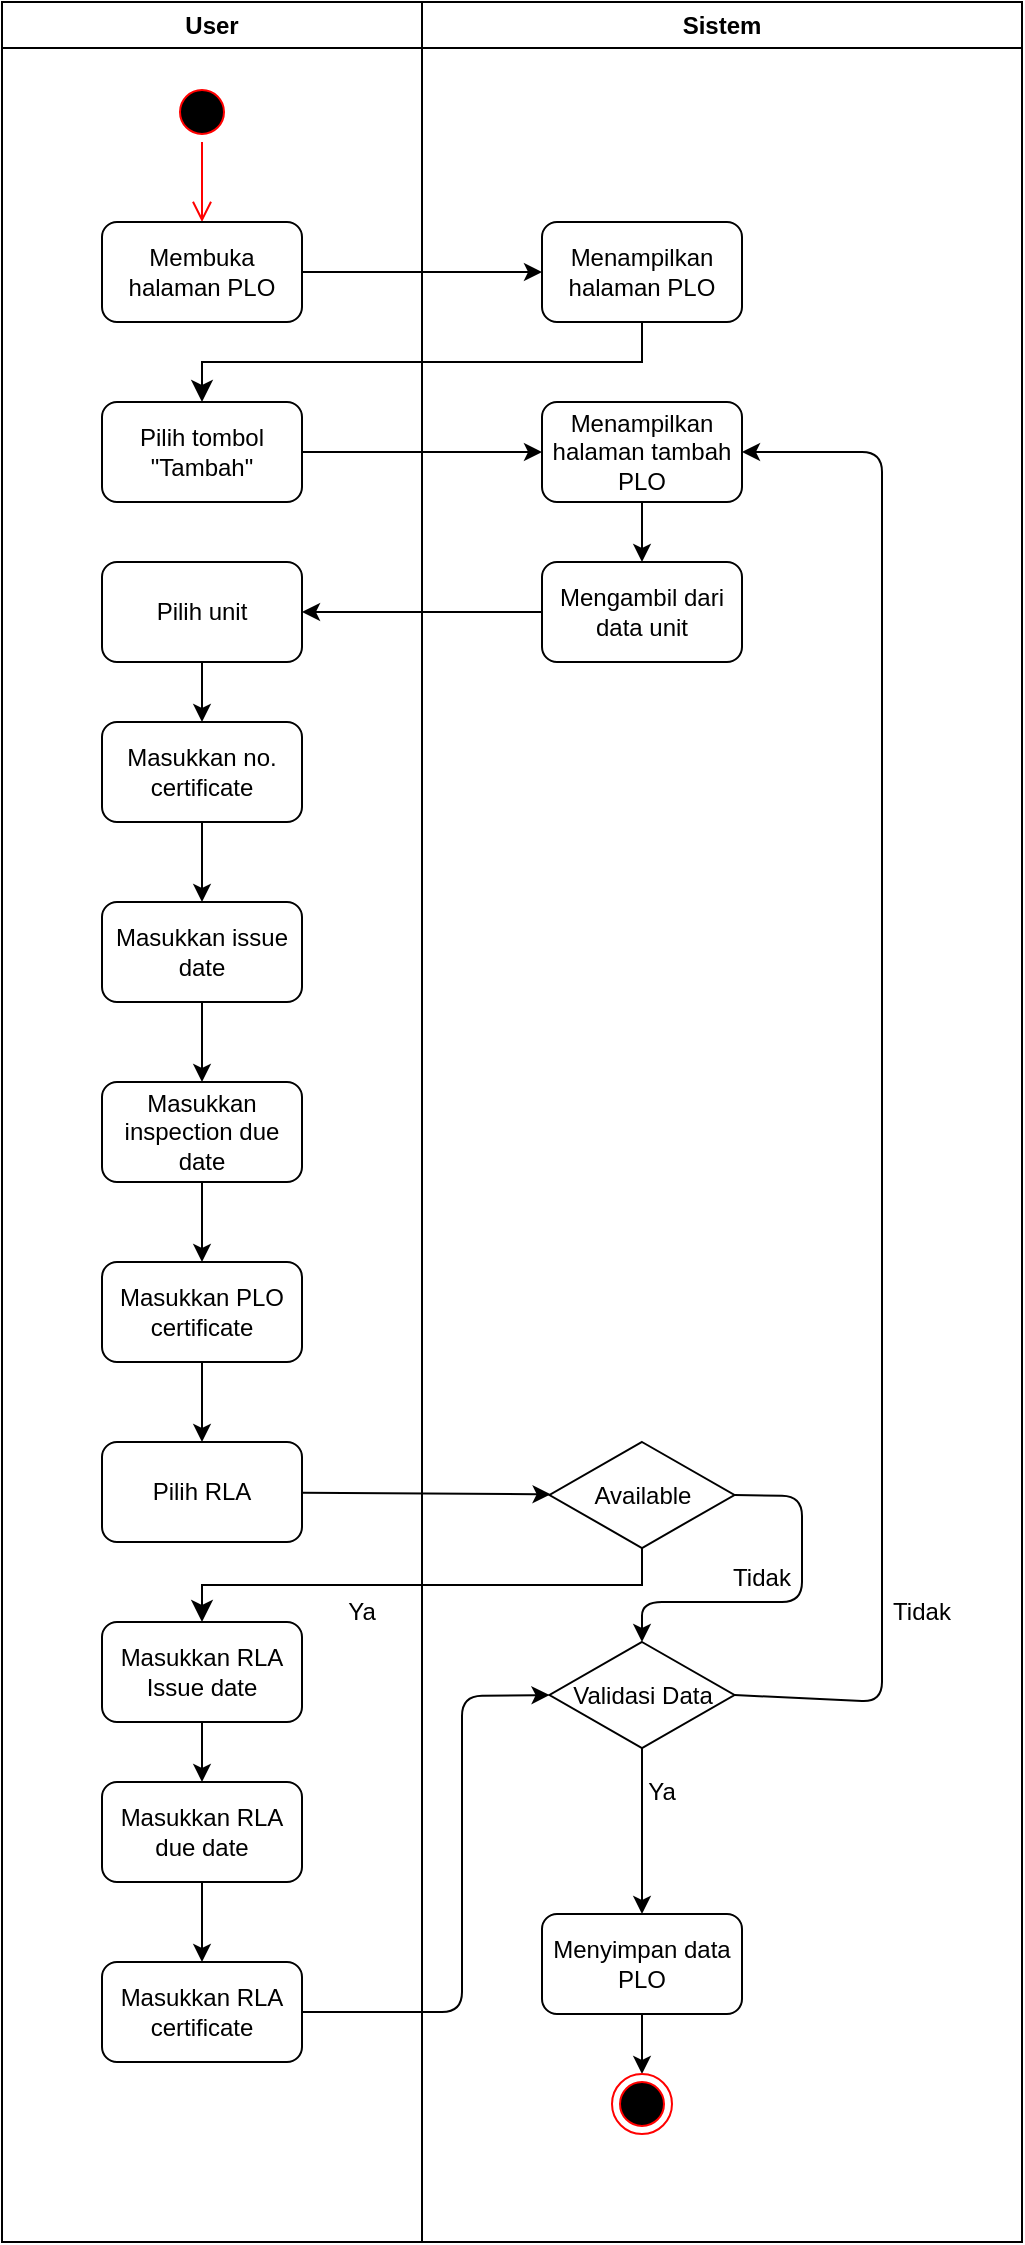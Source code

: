 <mxfile>
    <diagram id="U6ML3f8_gh33GayiqLVN" name="Page-1">
        <mxGraphModel dx="446" dy="286" grid="1" gridSize="10" guides="1" tooltips="1" connect="1" arrows="1" fold="1" page="1" pageScale="1" pageWidth="850" pageHeight="1100" math="0" shadow="0">
            <root>
                <mxCell id="0"/>
                <mxCell id="1" parent="0"/>
                <mxCell id="3" value="User" style="swimlane;whiteSpace=wrap;html=1;" parent="1" vertex="1">
                    <mxGeometry x="120" y="40" width="210" height="1120" as="geometry"/>
                </mxCell>
                <mxCell id="4" value="" style="ellipse;html=1;shape=startState;fillColor=#000000;strokeColor=#ff0000;" parent="3" vertex="1">
                    <mxGeometry x="85" y="40" width="30" height="30" as="geometry"/>
                </mxCell>
                <mxCell id="5" value="" style="edgeStyle=orthogonalEdgeStyle;html=1;verticalAlign=bottom;endArrow=open;endSize=8;strokeColor=#ff0000;" parent="3" source="4" edge="1">
                    <mxGeometry relative="1" as="geometry">
                        <mxPoint x="100" y="110" as="targetPoint"/>
                    </mxGeometry>
                </mxCell>
                <mxCell id="6" value="Membuka halaman PLO" style="rounded=1;whiteSpace=wrap;html=1;" parent="3" vertex="1">
                    <mxGeometry x="50" y="110" width="100" height="50" as="geometry"/>
                </mxCell>
                <mxCell id="8" value="Pilih tombol &quot;Tambah&quot;" style="rounded=1;whiteSpace=wrap;html=1;" parent="3" vertex="1">
                    <mxGeometry x="50" y="200" width="100" height="50" as="geometry"/>
                </mxCell>
                <mxCell id="116" value="" style="edgeStyle=none;html=1;" parent="3" source="9" target="10" edge="1">
                    <mxGeometry relative="1" as="geometry"/>
                </mxCell>
                <mxCell id="9" value="Pilih unit" style="rounded=1;whiteSpace=wrap;html=1;" parent="3" vertex="1">
                    <mxGeometry x="50" y="280" width="100" height="50" as="geometry"/>
                </mxCell>
                <mxCell id="39" value="" style="edgeStyle=none;html=1;entryX=0.5;entryY=0;entryDx=0;entryDy=0;" parent="3" source="10" target="12" edge="1">
                    <mxGeometry relative="1" as="geometry">
                        <mxPoint x="100" y="440.0" as="targetPoint"/>
                    </mxGeometry>
                </mxCell>
                <mxCell id="10" value="Masukkan no. certificate" style="rounded=1;whiteSpace=wrap;html=1;" parent="3" vertex="1">
                    <mxGeometry x="50" y="360" width="100" height="50" as="geometry"/>
                </mxCell>
                <mxCell id="41" value="" style="edgeStyle=none;html=1;" parent="3" source="12" target="40" edge="1">
                    <mxGeometry relative="1" as="geometry"/>
                </mxCell>
                <mxCell id="12" value="Masukkan issue date" style="rounded=1;whiteSpace=wrap;html=1;" parent="3" vertex="1">
                    <mxGeometry x="50" y="450" width="100" height="50" as="geometry"/>
                </mxCell>
                <mxCell id="43" value="" style="edgeStyle=none;html=1;" parent="3" source="40" target="42" edge="1">
                    <mxGeometry relative="1" as="geometry"/>
                </mxCell>
                <mxCell id="40" value="Masukkan inspection due date" style="rounded=1;whiteSpace=wrap;html=1;" parent="3" vertex="1">
                    <mxGeometry x="50" y="540" width="100" height="50" as="geometry"/>
                </mxCell>
                <mxCell id="89" value="" style="edgeStyle=none;html=1;" parent="3" source="42" target="88" edge="1">
                    <mxGeometry relative="1" as="geometry"/>
                </mxCell>
                <mxCell id="42" value="Masukkan PLO certificate" style="rounded=1;whiteSpace=wrap;html=1;" parent="3" vertex="1">
                    <mxGeometry x="50" y="630" width="100" height="50" as="geometry"/>
                </mxCell>
                <mxCell id="51" value="" style="edgeStyle=none;html=1;" parent="3" source="46" target="50" edge="1">
                    <mxGeometry relative="1" as="geometry"/>
                </mxCell>
                <mxCell id="46" value="Masukkan RLA Issue date" style="rounded=1;whiteSpace=wrap;html=1;" parent="3" vertex="1">
                    <mxGeometry x="50" y="810" width="100" height="50" as="geometry"/>
                </mxCell>
                <mxCell id="53" value="" style="edgeStyle=none;html=1;" parent="3" source="50" target="52" edge="1">
                    <mxGeometry relative="1" as="geometry"/>
                </mxCell>
                <mxCell id="50" value="Masukkan RLA due date" style="rounded=1;whiteSpace=wrap;html=1;" parent="3" vertex="1">
                    <mxGeometry x="50" y="890" width="100" height="50" as="geometry"/>
                </mxCell>
                <mxCell id="52" value="Masukkan RLA certificate" style="rounded=1;whiteSpace=wrap;html=1;" parent="3" vertex="1">
                    <mxGeometry x="50" y="980" width="100" height="50" as="geometry"/>
                </mxCell>
                <mxCell id="88" value="Pilih RLA" style="rounded=1;whiteSpace=wrap;html=1;" parent="3" vertex="1">
                    <mxGeometry x="50" y="720" width="100" height="50" as="geometry"/>
                </mxCell>
                <mxCell id="94" value="Ya" style="text;html=1;align=center;verticalAlign=middle;whiteSpace=wrap;rounded=0;" parent="3" vertex="1">
                    <mxGeometry x="150" y="790" width="60" height="30" as="geometry"/>
                </mxCell>
                <mxCell id="13" value="Sistem" style="swimlane;whiteSpace=wrap;html=1;" parent="1" vertex="1">
                    <mxGeometry x="330" y="40" width="300" height="1120" as="geometry"/>
                </mxCell>
                <mxCell id="14" value="Menampilkan halaman PLO" style="rounded=1;whiteSpace=wrap;html=1;" parent="13" vertex="1">
                    <mxGeometry x="60" y="110" width="100" height="50" as="geometry"/>
                </mxCell>
                <mxCell id="15" value="Mengambil dari data unit" style="rounded=1;whiteSpace=wrap;html=1;" parent="13" vertex="1">
                    <mxGeometry x="60" y="280" width="100" height="50" as="geometry"/>
                </mxCell>
                <mxCell id="121" value="" style="edgeStyle=none;html=1;" edge="1" parent="13" source="35" target="15">
                    <mxGeometry relative="1" as="geometry"/>
                </mxCell>
                <mxCell id="35" value="Menampilkan halaman tambah PLO" style="rounded=1;whiteSpace=wrap;html=1;" parent="13" vertex="1">
                    <mxGeometry x="60" y="200" width="100" height="50" as="geometry"/>
                </mxCell>
                <mxCell id="117" style="edgeStyle=none;html=1;exitX=1;exitY=0.5;exitDx=0;exitDy=0;entryX=0.5;entryY=0;entryDx=0;entryDy=0;" parent="13" source="55" target="106" edge="1">
                    <mxGeometry relative="1" as="geometry">
                        <Array as="points">
                            <mxPoint x="190" y="747"/>
                            <mxPoint x="190" y="800"/>
                            <mxPoint x="110" y="800"/>
                        </Array>
                    </mxGeometry>
                </mxCell>
                <mxCell id="55" value="Available" style="rhombus;whiteSpace=wrap;html=1;" parent="13" vertex="1">
                    <mxGeometry x="63.75" y="720" width="92.5" height="53" as="geometry"/>
                </mxCell>
                <mxCell id="86" value="" style="edgeStyle=none;html=1;entryX=0.5;entryY=0;entryDx=0;entryDy=0;" parent="13" source="58" target="85" edge="1">
                    <mxGeometry relative="1" as="geometry">
                        <mxPoint x="110" y="1018" as="targetPoint"/>
                    </mxGeometry>
                </mxCell>
                <mxCell id="58" value="Menyimpan data PLO" style="rounded=1;whiteSpace=wrap;html=1;" parent="13" vertex="1">
                    <mxGeometry x="60" y="956" width="100" height="50" as="geometry"/>
                </mxCell>
                <mxCell id="85" value="" style="ellipse;html=1;shape=endState;fillColor=#000000;strokeColor=#ff0000;" parent="13" vertex="1">
                    <mxGeometry x="95" y="1036" width="30" height="30" as="geometry"/>
                </mxCell>
                <mxCell id="110" style="edgeStyle=none;html=1;exitX=1;exitY=0.5;exitDx=0;exitDy=0;entryX=1;entryY=0.5;entryDx=0;entryDy=0;" parent="13" source="106" target="35" edge="1">
                    <mxGeometry relative="1" as="geometry">
                        <Array as="points">
                            <mxPoint x="230" y="850"/>
                            <mxPoint x="230" y="225"/>
                        </Array>
                    </mxGeometry>
                </mxCell>
                <mxCell id="120" value="" style="edgeStyle=none;html=1;entryX=0.5;entryY=0;entryDx=0;entryDy=0;" parent="13" source="106" target="58" edge="1">
                    <mxGeometry relative="1" as="geometry">
                        <mxPoint x="250" y="900" as="targetPoint"/>
                    </mxGeometry>
                </mxCell>
                <mxCell id="106" value="Validasi Data" style="rhombus;whiteSpace=wrap;html=1;" parent="13" vertex="1">
                    <mxGeometry x="63.75" y="820" width="92.5" height="53" as="geometry"/>
                </mxCell>
                <mxCell id="111" value="Tidak" style="text;html=1;align=center;verticalAlign=middle;whiteSpace=wrap;rounded=0;" parent="13" vertex="1">
                    <mxGeometry x="140" y="773" width="60" height="30" as="geometry"/>
                </mxCell>
                <mxCell id="112" value="Ya" style="text;html=1;align=center;verticalAlign=middle;whiteSpace=wrap;rounded=0;" parent="13" vertex="1">
                    <mxGeometry x="90" y="880" width="60" height="30" as="geometry"/>
                </mxCell>
                <mxCell id="113" value="Tidak" style="text;html=1;align=center;verticalAlign=middle;whiteSpace=wrap;rounded=0;" parent="13" vertex="1">
                    <mxGeometry x="219.75" y="790" width="60" height="30" as="geometry"/>
                </mxCell>
                <mxCell id="26" value="" style="endArrow=classic;html=1;exitX=1;exitY=0.5;exitDx=0;exitDy=0;entryX=0;entryY=0.5;entryDx=0;entryDy=0;" parent="1" source="6" target="14" edge="1">
                    <mxGeometry width="50" height="50" relative="1" as="geometry">
                        <mxPoint x="450" y="200" as="sourcePoint"/>
                        <mxPoint x="350" y="175" as="targetPoint"/>
                    </mxGeometry>
                </mxCell>
                <mxCell id="27" value="" style="edgeStyle=elbowEdgeStyle;elbow=vertical;endArrow=classic;html=1;curved=0;rounded=0;endSize=8;startSize=8;entryX=0.5;entryY=0;entryDx=0;entryDy=0;exitX=0.5;exitY=1;exitDx=0;exitDy=0;" parent="1" source="14" target="8" edge="1">
                    <mxGeometry width="50" height="50" relative="1" as="geometry">
                        <mxPoint x="300" y="240" as="sourcePoint"/>
                        <mxPoint x="350" y="190" as="targetPoint"/>
                    </mxGeometry>
                </mxCell>
                <mxCell id="36" value="" style="edgeStyle=none;html=1;" parent="1" source="8" target="35" edge="1">
                    <mxGeometry relative="1" as="geometry"/>
                </mxCell>
                <mxCell id="90" value="" style="edgeStyle=none;html=1;" parent="1" source="88" target="55" edge="1">
                    <mxGeometry relative="1" as="geometry"/>
                </mxCell>
                <mxCell id="91" value="" style="edgeStyle=elbowEdgeStyle;elbow=vertical;endArrow=classic;html=1;curved=0;rounded=0;endSize=8;startSize=8;exitX=0.5;exitY=1;exitDx=0;exitDy=0;entryX=0.5;entryY=0;entryDx=0;entryDy=0;" parent="1" source="55" target="46" edge="1">
                    <mxGeometry width="50" height="50" relative="1" as="geometry">
                        <mxPoint x="300" y="830" as="sourcePoint"/>
                        <mxPoint x="350" y="780" as="targetPoint"/>
                    </mxGeometry>
                </mxCell>
                <mxCell id="115" value="" style="edgeStyle=none;html=1;" parent="1" source="15" target="9" edge="1">
                    <mxGeometry relative="1" as="geometry"/>
                </mxCell>
                <mxCell id="119" style="edgeStyle=none;html=1;entryX=0;entryY=0.5;entryDx=0;entryDy=0;exitX=1;exitY=0.5;exitDx=0;exitDy=0;" parent="1" source="52" target="106" edge="1">
                    <mxGeometry relative="1" as="geometry">
                        <Array as="points">
                            <mxPoint x="350" y="1045"/>
                            <mxPoint x="350" y="887"/>
                        </Array>
                    </mxGeometry>
                </mxCell>
            </root>
        </mxGraphModel>
    </diagram>
</mxfile>